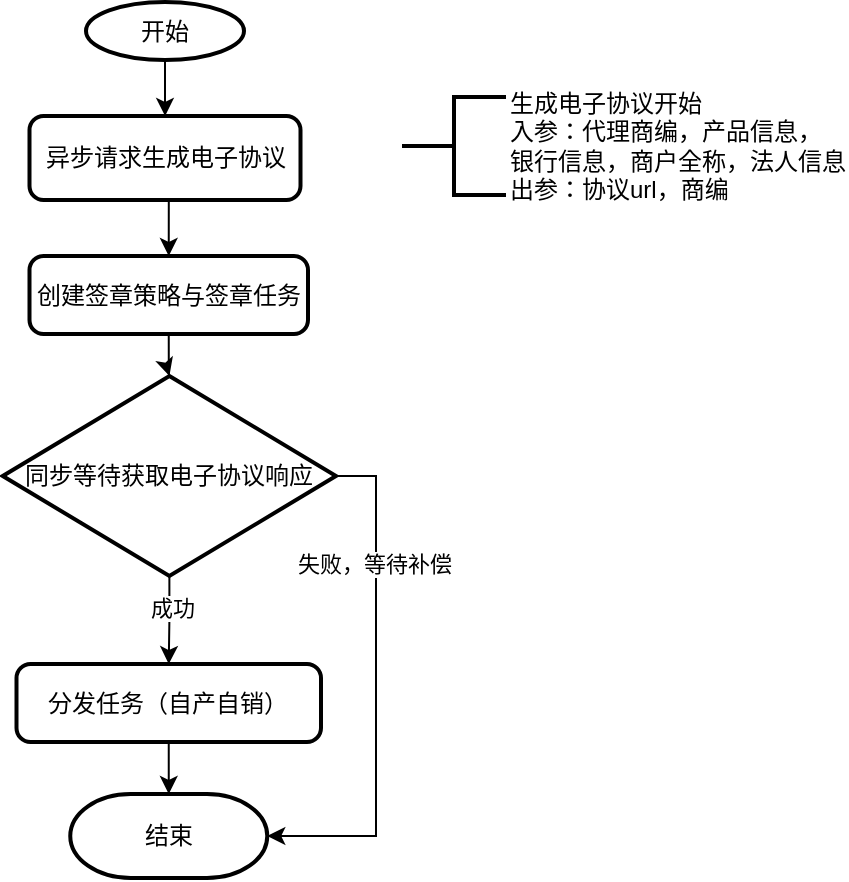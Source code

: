 <mxfile version="13.1.14" type="github" pages="3"><diagram id="dC7ERs_KsX7YRwyWf4bW" name="第 1 页"><mxGraphModel dx="1746" dy="1268" grid="0" gridSize="10" guides="1" tooltips="1" connect="1" arrows="1" fold="1" page="0" pageScale="1" pageWidth="827" pageHeight="1169" math="0" shadow="0"><root><mxCell id="0"/><mxCell id="1" parent="0"/><mxCell id="A9l2X-kPcxTULMuwRRGQ-15" style="edgeStyle=orthogonalEdgeStyle;rounded=0;orthogonalLoop=1;jettySize=auto;html=1;exitX=0.5;exitY=1;exitDx=0;exitDy=0;exitPerimeter=0;" edge="1" parent="1" source="A9l2X-kPcxTULMuwRRGQ-14" target="A9l2X-kPcxTULMuwRRGQ-16"><mxGeometry relative="1" as="geometry"><mxPoint x="-521" y="-410" as="targetPoint"/></mxGeometry></mxCell><mxCell id="A9l2X-kPcxTULMuwRRGQ-14" value="开始" style="strokeWidth=2;html=1;shape=mxgraph.flowchart.start_1;whiteSpace=wrap;" vertex="1" parent="1"><mxGeometry x="-561" y="-466" width="79" height="29" as="geometry"/></mxCell><mxCell id="A9l2X-kPcxTULMuwRRGQ-18" style="edgeStyle=orthogonalEdgeStyle;rounded=0;orthogonalLoop=1;jettySize=auto;html=1;exitX=0.5;exitY=1;exitDx=0;exitDy=0;entryX=0.5;entryY=0;entryDx=0;entryDy=0;" edge="1" parent="1" source="A9l2X-kPcxTULMuwRRGQ-16" target="A9l2X-kPcxTULMuwRRGQ-19"><mxGeometry relative="1" as="geometry"><mxPoint x="-521" y="-349" as="targetPoint"/></mxGeometry></mxCell><mxCell id="A9l2X-kPcxTULMuwRRGQ-16" value="异步请求生成电子协议" style="rounded=1;whiteSpace=wrap;html=1;absoluteArcSize=1;arcSize=14;strokeWidth=2;" vertex="1" parent="1"><mxGeometry x="-589.25" y="-409" width="135.5" height="42" as="geometry"/></mxCell><mxCell id="A9l2X-kPcxTULMuwRRGQ-17" value="生成电子协议开始&lt;br&gt;入参：代理商编，产品信息，&lt;br&gt;银行信息，商户全称，法人信息&lt;br&gt;出参：协议url，商编" style="strokeWidth=2;html=1;shape=mxgraph.flowchart.annotation_2;align=left;labelPosition=right;pointerEvents=1;" vertex="1" parent="1"><mxGeometry x="-403" y="-418.5" width="52" height="49" as="geometry"/></mxCell><mxCell id="7nhvElqyJF3Kpoltb5MO-14" style="edgeStyle=orthogonalEdgeStyle;rounded=0;orthogonalLoop=1;jettySize=auto;html=1;exitX=0.5;exitY=1;exitDx=0;exitDy=0;" edge="1" parent="1" source="A9l2X-kPcxTULMuwRRGQ-19" target="7nhvElqyJF3Kpoltb5MO-10"><mxGeometry relative="1" as="geometry"/></mxCell><mxCell id="A9l2X-kPcxTULMuwRRGQ-19" value="创建签章策略与签章任务" style="rounded=1;whiteSpace=wrap;html=1;absoluteArcSize=1;arcSize=14;strokeWidth=2;" vertex="1" parent="1"><mxGeometry x="-589.25" y="-339" width="139.25" height="39" as="geometry"/></mxCell><mxCell id="7nhvElqyJF3Kpoltb5MO-9" style="edgeStyle=orthogonalEdgeStyle;rounded=0;orthogonalLoop=1;jettySize=auto;html=1;exitX=0.5;exitY=1;exitDx=0;exitDy=0;entryX=0.5;entryY=0;entryDx=0;entryDy=0;entryPerimeter=0;" edge="1" parent="1" source="7nhvElqyJF3Kpoltb5MO-7" target="7nhvElqyJF3Kpoltb5MO-2"><mxGeometry relative="1" as="geometry"/></mxCell><mxCell id="7nhvElqyJF3Kpoltb5MO-7" value="分发任务（自产自销）" style="rounded=1;whiteSpace=wrap;html=1;absoluteArcSize=1;arcSize=14;strokeWidth=2;" vertex="1" parent="1"><mxGeometry x="-595.75" y="-135" width="152.25" height="39" as="geometry"/></mxCell><mxCell id="7nhvElqyJF3Kpoltb5MO-2" value="结束" style="strokeWidth=2;html=1;shape=mxgraph.flowchart.terminator;whiteSpace=wrap;" vertex="1" parent="1"><mxGeometry x="-568.87" y="-70" width="98.5" height="42" as="geometry"/></mxCell><mxCell id="7nhvElqyJF3Kpoltb5MO-13" style="edgeStyle=orthogonalEdgeStyle;rounded=0;orthogonalLoop=1;jettySize=auto;html=1;exitX=0.5;exitY=1;exitDx=0;exitDy=0;exitPerimeter=0;entryX=0.5;entryY=0;entryDx=0;entryDy=0;" edge="1" parent="1" source="7nhvElqyJF3Kpoltb5MO-10" target="7nhvElqyJF3Kpoltb5MO-7"><mxGeometry relative="1" as="geometry"/></mxCell><mxCell id="7nhvElqyJF3Kpoltb5MO-15" value="成功" style="edgeLabel;html=1;align=center;verticalAlign=middle;resizable=0;points=[];" vertex="1" connectable="0" parent="7nhvElqyJF3Kpoltb5MO-13"><mxGeometry x="-0.273" y="1" relative="1" as="geometry"><mxPoint as="offset"/></mxGeometry></mxCell><mxCell id="7nhvElqyJF3Kpoltb5MO-16" style="edgeStyle=orthogonalEdgeStyle;rounded=0;orthogonalLoop=1;jettySize=auto;html=1;exitX=1;exitY=0.5;exitDx=0;exitDy=0;exitPerimeter=0;entryX=1;entryY=0.5;entryDx=0;entryDy=0;entryPerimeter=0;" edge="1" parent="1" source="7nhvElqyJF3Kpoltb5MO-10" target="7nhvElqyJF3Kpoltb5MO-2"><mxGeometry relative="1" as="geometry"/></mxCell><mxCell id="7nhvElqyJF3Kpoltb5MO-17" value="失败，等待补偿" style="edgeLabel;html=1;align=center;verticalAlign=middle;resizable=0;points=[];" vertex="1" connectable="0" parent="7nhvElqyJF3Kpoltb5MO-16"><mxGeometry x="-0.497" y="-1" relative="1" as="geometry"><mxPoint as="offset"/></mxGeometry></mxCell><mxCell id="7nhvElqyJF3Kpoltb5MO-10" value="&lt;span&gt;同步等待获取电子协议响应&lt;/span&gt;" style="strokeWidth=2;html=1;shape=mxgraph.flowchart.decision;whiteSpace=wrap;" vertex="1" parent="1"><mxGeometry x="-602.62" y="-279" width="166.62" height="100" as="geometry"/></mxCell></root></mxGraphModel></diagram><diagram id="HSTl8rCPqUUUAMuSzrUK" name="第 2 页"><mxGraphModel dx="1746" dy="868" grid="0" gridSize="10" guides="1" tooltips="1" connect="1" arrows="1" fold="1" page="0" pageScale="1" pageWidth="827" pageHeight="1169" math="0" shadow="0"><root><mxCell id="5hIjUUMDCdC22Jssn7QL-0"/><mxCell id="5hIjUUMDCdC22Jssn7QL-1" parent="5hIjUUMDCdC22Jssn7QL-0"/><mxCell id="xArho4_yJg9167rC3D17-4" value="" style="edgeStyle=orthogonalEdgeStyle;rounded=0;orthogonalLoop=1;jettySize=auto;html=1;" edge="1" parent="5hIjUUMDCdC22Jssn7QL-1" source="HGVK_I1m-pccEnRoOs7e-0" target="xArho4_yJg9167rC3D17-3"><mxGeometry relative="1" as="geometry"/></mxCell><mxCell id="HGVK_I1m-pccEnRoOs7e-0" value="接收任务回调" style="rounded=1;whiteSpace=wrap;html=1;absoluteArcSize=1;arcSize=14;strokeWidth=2;" vertex="1" parent="5hIjUUMDCdC22Jssn7QL-1"><mxGeometry x="-588.75" y="-136" width="134.5" height="34" as="geometry"/></mxCell><mxCell id="xArho4_yJg9167rC3D17-6" value="" style="edgeStyle=orthogonalEdgeStyle;rounded=0;orthogonalLoop=1;jettySize=auto;html=1;" edge="1" parent="5hIjUUMDCdC22Jssn7QL-1" source="xArho4_yJg9167rC3D17-3" target="xArho4_yJg9167rC3D17-5"><mxGeometry relative="1" as="geometry"/></mxCell><mxCell id="xArho4_yJg9167rC3D17-3" value="处理图片转为PDF" style="rounded=1;whiteSpace=wrap;html=1;absoluteArcSize=1;arcSize=14;strokeWidth=2;" vertex="1" parent="5hIjUUMDCdC22Jssn7QL-1"><mxGeometry x="-588.75" y="-83" width="134.5" height="34" as="geometry"/></mxCell><mxCell id="xArho4_yJg9167rC3D17-10" style="edgeStyle=orthogonalEdgeStyle;rounded=0;orthogonalLoop=1;jettySize=auto;html=1;exitX=0.5;exitY=1;exitDx=0;exitDy=0;entryX=0.5;entryY=0;entryDx=0;entryDy=0;entryPerimeter=0;" edge="1" parent="5hIjUUMDCdC22Jssn7QL-1" source="xArho4_yJg9167rC3D17-5" target="xArho4_yJg9167rC3D17-9"><mxGeometry relative="1" as="geometry"/></mxCell><mxCell id="xArho4_yJg9167rC3D17-5" value="发起电子签章" style="rounded=1;whiteSpace=wrap;html=1;absoluteArcSize=1;arcSize=14;strokeWidth=2;" vertex="1" parent="5hIjUUMDCdC22Jssn7QL-1"><mxGeometry x="-588.75" y="-32" width="134.5" height="34" as="geometry"/></mxCell><mxCell id="xArho4_yJg9167rC3D17-15" style="edgeStyle=orthogonalEdgeStyle;rounded=0;orthogonalLoop=1;jettySize=auto;html=1;exitX=0.5;exitY=1;exitDx=0;exitDy=0;entryX=0.5;entryY=0;entryDx=0;entryDy=0;entryPerimeter=0;" edge="1" parent="5hIjUUMDCdC22Jssn7QL-1" source="HGVK_I1m-pccEnRoOs7e-2" target="HGVK_I1m-pccEnRoOs7e-7"><mxGeometry relative="1" as="geometry"/></mxCell><mxCell id="HGVK_I1m-pccEnRoOs7e-2" value="通知商户进行签章" style="rounded=1;whiteSpace=wrap;html=1;absoluteArcSize=1;arcSize=14;strokeWidth=2;" vertex="1" parent="5hIjUUMDCdC22Jssn7QL-1"><mxGeometry x="-585.75" y="179" width="123.5" height="34" as="geometry"/></mxCell><mxCell id="HGVK_I1m-pccEnRoOs7e-7" value="结束" style="strokeWidth=2;html=1;shape=mxgraph.flowchart.terminator;whiteSpace=wrap;" vertex="1" parent="5hIjUUMDCdC22Jssn7QL-1"><mxGeometry x="-564.62" y="252" width="80.49" height="34" as="geometry"/></mxCell><mxCell id="xArho4_yJg9167rC3D17-1" style="edgeStyle=orthogonalEdgeStyle;rounded=0;orthogonalLoop=1;jettySize=auto;html=1;exitX=0.5;exitY=1;exitDx=0;exitDy=0;exitPerimeter=0;entryX=0.5;entryY=0;entryDx=0;entryDy=0;" edge="1" parent="5hIjUUMDCdC22Jssn7QL-1" source="xArho4_yJg9167rC3D17-0" target="HGVK_I1m-pccEnRoOs7e-0"><mxGeometry relative="1" as="geometry"/></mxCell><mxCell id="xArho4_yJg9167rC3D17-0" value="开始" style="strokeWidth=2;html=1;shape=mxgraph.flowchart.start_1;whiteSpace=wrap;" vertex="1" parent="5hIjUUMDCdC22Jssn7QL-1"><mxGeometry x="-574" y="-226" width="100" height="60" as="geometry"/></mxCell><mxCell id="xArho4_yJg9167rC3D17-11" style="edgeStyle=orthogonalEdgeStyle;rounded=0;orthogonalLoop=1;jettySize=auto;html=1;exitX=0.5;exitY=1;exitDx=0;exitDy=0;exitPerimeter=0;entryX=0.5;entryY=0;entryDx=0;entryDy=0;" edge="1" parent="5hIjUUMDCdC22Jssn7QL-1" source="xArho4_yJg9167rC3D17-9" target="HGVK_I1m-pccEnRoOs7e-2"><mxGeometry relative="1" as="geometry"/></mxCell><mxCell id="xArho4_yJg9167rC3D17-12" value="是" style="edgeLabel;html=1;align=center;verticalAlign=middle;resizable=0;points=[];" vertex="1" connectable="0" parent="xArho4_yJg9167rC3D17-11"><mxGeometry x="-0.179" relative="1" as="geometry"><mxPoint as="offset"/></mxGeometry></mxCell><mxCell id="xArho4_yJg9167rC3D17-13" style="edgeStyle=orthogonalEdgeStyle;rounded=0;orthogonalLoop=1;jettySize=auto;html=1;entryX=1;entryY=0.5;entryDx=0;entryDy=0;entryPerimeter=0;" edge="1" parent="5hIjUUMDCdC22Jssn7QL-1" source="xArho4_yJg9167rC3D17-9" target="HGVK_I1m-pccEnRoOs7e-7"><mxGeometry relative="1" as="geometry"><Array as="points"><mxPoint x="-392" y="80"/><mxPoint x="-392" y="269"/></Array></mxGeometry></mxCell><mxCell id="xArho4_yJg9167rC3D17-14" value="否" style="edgeLabel;html=1;align=center;verticalAlign=middle;resizable=0;points=[];" vertex="1" connectable="0" parent="xArho4_yJg9167rC3D17-13"><mxGeometry x="-0.229" y="-1" relative="1" as="geometry"><mxPoint y="1" as="offset"/></mxGeometry></mxCell><mxCell id="xArho4_yJg9167rC3D17-9" value="校验是否所有信息均发送到电子签章" style="strokeWidth=2;html=1;shape=mxgraph.flowchart.decision;whiteSpace=wrap;" vertex="1" parent="5hIjUUMDCdC22Jssn7QL-1"><mxGeometry x="-636.75" y="19" width="224.75" height="121" as="geometry"/></mxCell></root></mxGraphModel></diagram><diagram id="urYMugdTOw1wgWeMGJ8X" name="第 3 页"><mxGraphModel dx="946" dy="468" grid="0" gridSize="10" guides="1" tooltips="1" connect="1" arrows="1" fold="1" page="0" pageScale="1" pageWidth="827" pageHeight="1169" math="0" shadow="0"><root><mxCell id="bFEGX2ZAS9HwVzrHLtPh-0"/><mxCell id="bFEGX2ZAS9HwVzrHLtPh-1" parent="bFEGX2ZAS9HwVzrHLtPh-0"/><mxCell id="bFEGX2ZAS9HwVzrHLtPh-4" value="" style="edgeStyle=orthogonalEdgeStyle;rounded=0;orthogonalLoop=1;jettySize=auto;html=1;entryX=0.5;entryY=0;entryDx=0;entryDy=0;" edge="1" parent="bFEGX2ZAS9HwVzrHLtPh-1" source="bFEGX2ZAS9HwVzrHLtPh-2" target="bFEGX2ZAS9HwVzrHLtPh-5"><mxGeometry relative="1" as="geometry"><mxPoint x="401" y="175" as="targetPoint"/></mxGeometry></mxCell><mxCell id="bFEGX2ZAS9HwVzrHLtPh-2" value="开始" style="strokeWidth=2;html=1;shape=mxgraph.flowchart.start_1;whiteSpace=wrap;" vertex="1" parent="bFEGX2ZAS9HwVzrHLtPh-1"><mxGeometry x="349" y="27" width="100" height="60" as="geometry"/></mxCell><mxCell id="bFEGX2ZAS9HwVzrHLtPh-6" style="edgeStyle=orthogonalEdgeStyle;rounded=0;orthogonalLoop=1;jettySize=auto;html=1;exitX=0.5;exitY=1;exitDx=0;exitDy=0;entryX=0.5;entryY=0;entryDx=0;entryDy=0;entryPerimeter=0;" edge="1" parent="bFEGX2ZAS9HwVzrHLtPh-1" source="bFEGX2ZAS9HwVzrHLtPh-5" target="bFEGX2ZAS9HwVzrHLtPh-7"><mxGeometry relative="1" as="geometry"><mxPoint x="399" y="196" as="targetPoint"/></mxGeometry></mxCell><mxCell id="bFEGX2ZAS9HwVzrHLtPh-5" value="接受电子签章任务回调" style="rounded=1;whiteSpace=wrap;html=1;absoluteArcSize=1;arcSize=14;strokeWidth=2;" vertex="1" parent="bFEGX2ZAS9HwVzrHLtPh-1"><mxGeometry x="314" y="115" width="169" height="49" as="geometry"/></mxCell><mxCell id="bFEGX2ZAS9HwVzrHLtPh-8" style="edgeStyle=orthogonalEdgeStyle;rounded=0;orthogonalLoop=1;jettySize=auto;html=1;exitX=0.5;exitY=1;exitDx=0;exitDy=0;exitPerimeter=0;entryX=0.5;entryY=0;entryDx=0;entryDy=0;" edge="1" parent="bFEGX2ZAS9HwVzrHLtPh-1" source="bFEGX2ZAS9HwVzrHLtPh-7" target="bFEGX2ZAS9HwVzrHLtPh-9"><mxGeometry relative="1" as="geometry"><mxPoint x="401" y="310" as="targetPoint"/></mxGeometry></mxCell><mxCell id="bFEGX2ZAS9HwVzrHLtPh-13" value="是" style="edgeLabel;html=1;align=center;verticalAlign=middle;resizable=0;points=[];" vertex="1" connectable="0" parent="bFEGX2ZAS9HwVzrHLtPh-8"><mxGeometry x="-0.12" y="1" relative="1" as="geometry"><mxPoint as="offset"/></mxGeometry></mxCell><mxCell id="bFEGX2ZAS9HwVzrHLtPh-14" style="edgeStyle=orthogonalEdgeStyle;rounded=0;orthogonalLoop=1;jettySize=auto;html=1;entryX=1;entryY=0.5;entryDx=0;entryDy=0;entryPerimeter=0;" edge="1" parent="bFEGX2ZAS9HwVzrHLtPh-1" source="bFEGX2ZAS9HwVzrHLtPh-7" target="bFEGX2ZAS9HwVzrHLtPh-12"><mxGeometry relative="1" as="geometry"><Array as="points"><mxPoint x="523" y="225"/><mxPoint x="523" y="417"/></Array></mxGeometry></mxCell><mxCell id="bFEGX2ZAS9HwVzrHLtPh-16" value="否" style="edgeLabel;html=1;align=center;verticalAlign=middle;resizable=0;points=[];" vertex="1" connectable="0" parent="bFEGX2ZAS9HwVzrHLtPh-14"><mxGeometry x="-0.322" relative="1" as="geometry"><mxPoint as="offset"/></mxGeometry></mxCell><mxCell id="bFEGX2ZAS9HwVzrHLtPh-7" value="是否所有文件都已签署" style="strokeWidth=2;html=1;shape=mxgraph.flowchart.decision;whiteSpace=wrap;" vertex="1" parent="bFEGX2ZAS9HwVzrHLtPh-1"><mxGeometry x="298.75" y="184" width="204.25" height="81" as="geometry"/></mxCell><mxCell id="bFEGX2ZAS9HwVzrHLtPh-11" style="edgeStyle=orthogonalEdgeStyle;rounded=0;orthogonalLoop=1;jettySize=auto;html=1;exitX=0.5;exitY=1;exitDx=0;exitDy=0;" edge="1" parent="bFEGX2ZAS9HwVzrHLtPh-1" source="bFEGX2ZAS9HwVzrHLtPh-9"><mxGeometry relative="1" as="geometry"><mxPoint x="399" y="384" as="targetPoint"/></mxGeometry></mxCell><mxCell id="bFEGX2ZAS9HwVzrHLtPh-9" value="通知工单 接收任务节点&amp;nbsp;" style="rounded=1;whiteSpace=wrap;html=1;absoluteArcSize=1;arcSize=14;strokeWidth=2;" vertex="1" parent="bFEGX2ZAS9HwVzrHLtPh-1"><mxGeometry x="351" y="305" width="96" height="46" as="geometry"/></mxCell><mxCell id="bFEGX2ZAS9HwVzrHLtPh-12" value="结束" style="strokeWidth=2;html=1;shape=mxgraph.flowchart.terminator;whiteSpace=wrap;" vertex="1" parent="bFEGX2ZAS9HwVzrHLtPh-1"><mxGeometry x="351" y="387" width="100" height="60" as="geometry"/></mxCell></root></mxGraphModel></diagram></mxfile>